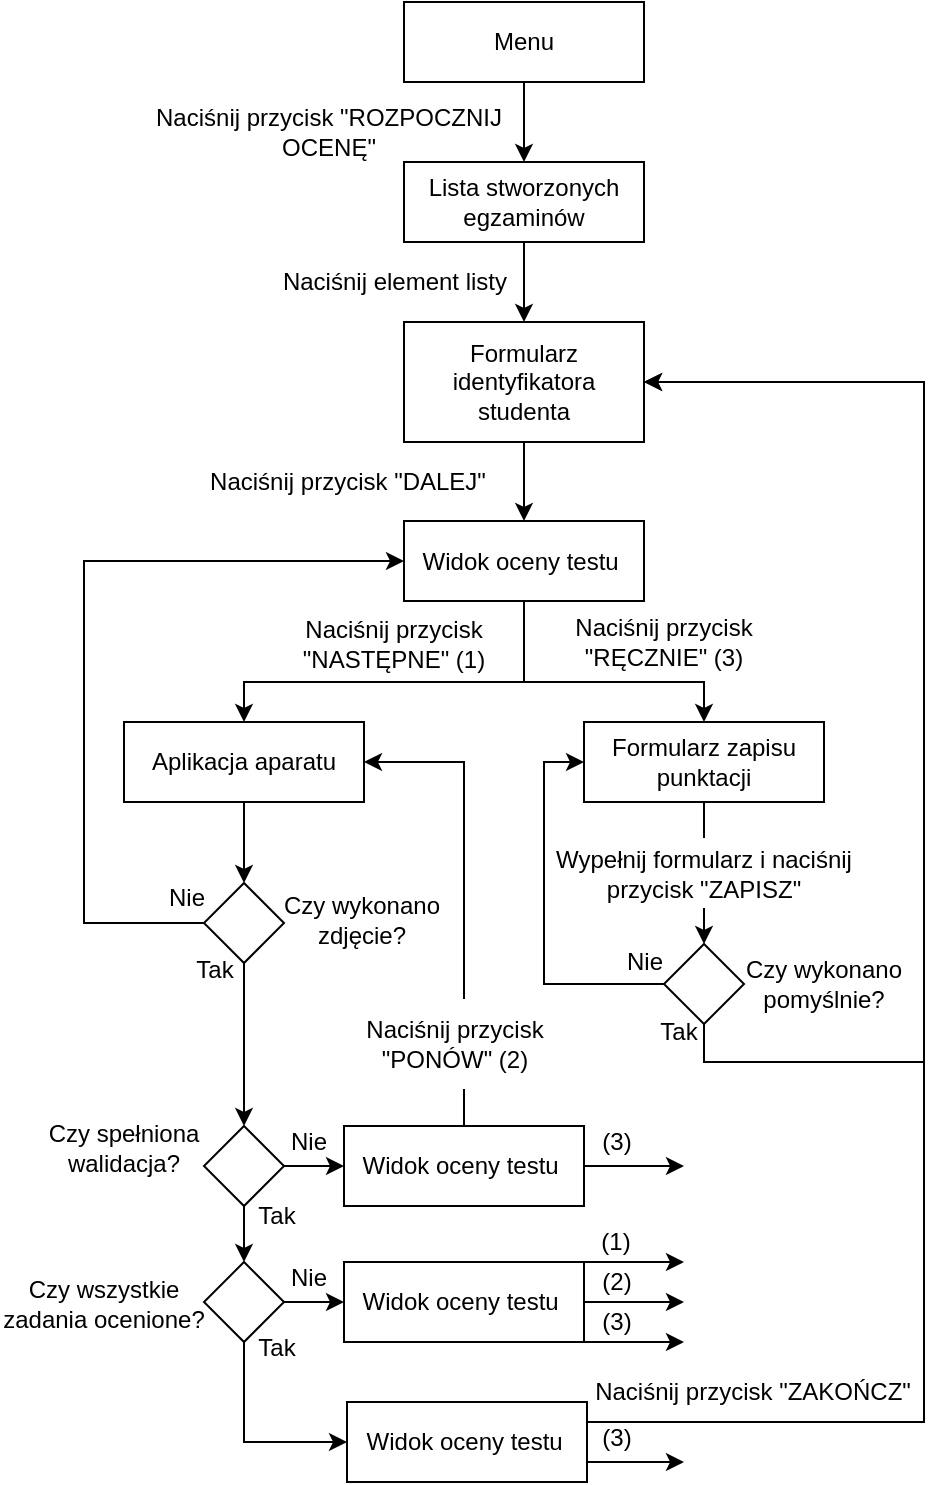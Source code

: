 <mxfile version="10.6.5" type="github"><diagram id="pYQNAHeALcpSoLmj6yAJ" name="Strona-1"><mxGraphModel dx="797" dy="409" grid="1" gridSize="10" guides="1" tooltips="1" connect="1" arrows="1" fold="1" page="1" pageScale="1" pageWidth="827" pageHeight="1169" math="0" shadow="0"><root><mxCell id="0"/><mxCell id="1" parent="0"/><mxCell id="MNaPyGFwRaYn_B8Ld9gJ-1" style="edgeStyle=orthogonalEdgeStyle;rounded=0;orthogonalLoop=1;jettySize=auto;html=1;entryX=0.5;entryY=0;entryDx=0;entryDy=0;" parent="1" source="MNaPyGFwRaYn_B8Ld9gJ-2" target="MNaPyGFwRaYn_B8Ld9gJ-6" edge="1"><mxGeometry relative="1" as="geometry"/></mxCell><mxCell id="MNaPyGFwRaYn_B8Ld9gJ-2" value="Menu" style="rounded=0;whiteSpace=wrap;html=1;" parent="1" vertex="1"><mxGeometry x="440" y="70" width="120" height="40" as="geometry"/></mxCell><mxCell id="MNaPyGFwRaYn_B8Ld9gJ-34" style="edgeStyle=orthogonalEdgeStyle;rounded=0;orthogonalLoop=1;jettySize=auto;html=1;entryX=0.5;entryY=0;entryDx=0;entryDy=0;" parent="1" source="MNaPyGFwRaYn_B8Ld9gJ-6" target="MNaPyGFwRaYn_B8Ld9gJ-12" edge="1"><mxGeometry relative="1" as="geometry"/></mxCell><mxCell id="MNaPyGFwRaYn_B8Ld9gJ-6" value="Lista stworzonych egzaminów" style="rounded=0;whiteSpace=wrap;html=1;" parent="1" vertex="1"><mxGeometry x="440" y="150" width="120" height="40" as="geometry"/></mxCell><mxCell id="MNaPyGFwRaYn_B8Ld9gJ-7" value="Naciśnij przycisk &quot;ROZPOCZNIJ OCENĘ&quot;" style="text;html=1;strokeColor=none;fillColor=none;align=center;verticalAlign=middle;whiteSpace=wrap;rounded=0;" parent="1" vertex="1"><mxGeometry x="310" y="120" width="185" height="30" as="geometry"/></mxCell><mxCell id="MNaPyGFwRaYn_B8Ld9gJ-37" style="edgeStyle=orthogonalEdgeStyle;rounded=0;orthogonalLoop=1;jettySize=auto;html=1;exitX=0.5;exitY=1;exitDx=0;exitDy=0;entryX=0.5;entryY=0;entryDx=0;entryDy=0;" parent="1" source="MNaPyGFwRaYn_B8Ld9gJ-12" target="MNaPyGFwRaYn_B8Ld9gJ-36" edge="1"><mxGeometry relative="1" as="geometry"/></mxCell><mxCell id="MNaPyGFwRaYn_B8Ld9gJ-12" value="Formularz identyfikatora studenta" style="rounded=0;whiteSpace=wrap;html=1;" parent="1" vertex="1"><mxGeometry x="440" y="230" width="120" height="60" as="geometry"/></mxCell><mxCell id="MNaPyGFwRaYn_B8Ld9gJ-14" value="Naciśnij element listy" style="text;html=1;strokeColor=none;fillColor=none;align=center;verticalAlign=middle;whiteSpace=wrap;rounded=0;" parent="1" vertex="1"><mxGeometry x="372.5" y="195" width="125" height="30" as="geometry"/></mxCell><mxCell id="MNaPyGFwRaYn_B8Ld9gJ-42" style="edgeStyle=orthogonalEdgeStyle;rounded=0;orthogonalLoop=1;jettySize=auto;html=1;entryX=0;entryY=0.5;entryDx=0;entryDy=0;" parent="1" source="MNaPyGFwRaYn_B8Ld9gJ-24" target="MNaPyGFwRaYn_B8Ld9gJ-39" edge="1"><mxGeometry relative="1" as="geometry"><Array as="points"><mxPoint x="510" y="561"/><mxPoint x="510" y="450"/></Array></mxGeometry></mxCell><mxCell id="MNaPyGFwRaYn_B8Ld9gJ-43" style="edgeStyle=orthogonalEdgeStyle;rounded=0;orthogonalLoop=1;jettySize=auto;html=1;entryX=1;entryY=0.5;entryDx=0;entryDy=0;" parent="1" source="MNaPyGFwRaYn_B8Ld9gJ-24" target="MNaPyGFwRaYn_B8Ld9gJ-12" edge="1"><mxGeometry relative="1" as="geometry"><Array as="points"><mxPoint x="590" y="600"/><mxPoint x="700" y="600"/><mxPoint x="700" y="260"/></Array></mxGeometry></mxCell><mxCell id="MNaPyGFwRaYn_B8Ld9gJ-24" value="" style="rhombus;whiteSpace=wrap;html=1;" parent="1" vertex="1"><mxGeometry x="570" y="541" width="40" height="40" as="geometry"/></mxCell><mxCell id="MNaPyGFwRaYn_B8Ld9gJ-29" value="Czy wykonano pomyślnie?" style="text;html=1;strokeColor=none;fillColor=none;align=center;verticalAlign=middle;whiteSpace=wrap;rounded=0;" parent="1" vertex="1"><mxGeometry x="603" y="540" width="94" height="42" as="geometry"/></mxCell><mxCell id="MNaPyGFwRaYn_B8Ld9gJ-30" value="Tak" style="text;html=1;strokeColor=none;fillColor=none;align=center;verticalAlign=middle;whiteSpace=wrap;rounded=0;" parent="1" vertex="1"><mxGeometry x="554.5" y="572" width="45" height="25" as="geometry"/></mxCell><mxCell id="MNaPyGFwRaYn_B8Ld9gJ-31" value="Nie" style="text;html=1;strokeColor=none;fillColor=none;align=center;verticalAlign=middle;whiteSpace=wrap;rounded=0;" parent="1" vertex="1"><mxGeometry x="537.5" y="537" width="45" height="25" as="geometry"/></mxCell><mxCell id="MNaPyGFwRaYn_B8Ld9gJ-35" value="Naciśnij przycisk &quot;DALEJ&quot;" style="text;html=1;strokeColor=none;fillColor=none;align=center;verticalAlign=middle;whiteSpace=wrap;rounded=0;" parent="1" vertex="1"><mxGeometry x="336.5" y="295" width="150" height="30" as="geometry"/></mxCell><mxCell id="MNaPyGFwRaYn_B8Ld9gJ-40" style="edgeStyle=orthogonalEdgeStyle;rounded=0;orthogonalLoop=1;jettySize=auto;html=1;" parent="1" source="MNaPyGFwRaYn_B8Ld9gJ-36" target="MNaPyGFwRaYn_B8Ld9gJ-39" edge="1"><mxGeometry relative="1" as="geometry"><Array as="points"><mxPoint x="500" y="410"/><mxPoint x="590" y="410"/></Array></mxGeometry></mxCell><mxCell id="MNaPyGFwRaYn_B8Ld9gJ-46" style="edgeStyle=orthogonalEdgeStyle;rounded=0;orthogonalLoop=1;jettySize=auto;html=1;" parent="1" source="MNaPyGFwRaYn_B8Ld9gJ-36" target="MNaPyGFwRaYn_B8Ld9gJ-38" edge="1"><mxGeometry relative="1" as="geometry"><Array as="points"><mxPoint x="500" y="410"/><mxPoint x="360" y="410"/></Array></mxGeometry></mxCell><mxCell id="MNaPyGFwRaYn_B8Ld9gJ-36" value="Widok oceny testu&amp;nbsp;" style="rounded=0;whiteSpace=wrap;html=1;" parent="1" vertex="1"><mxGeometry x="440" y="329.5" width="120" height="40" as="geometry"/></mxCell><mxCell id="MNaPyGFwRaYn_B8Ld9gJ-51" style="edgeStyle=orthogonalEdgeStyle;rounded=0;orthogonalLoop=1;jettySize=auto;html=1;entryX=0.5;entryY=0;entryDx=0;entryDy=0;" parent="1" source="MNaPyGFwRaYn_B8Ld9gJ-38" target="MNaPyGFwRaYn_B8Ld9gJ-50" edge="1"><mxGeometry relative="1" as="geometry"/></mxCell><mxCell id="MNaPyGFwRaYn_B8Ld9gJ-38" value="Aplikacja aparatu" style="rounded=0;whiteSpace=wrap;html=1;" parent="1" vertex="1"><mxGeometry x="300" y="430" width="120" height="40" as="geometry"/></mxCell><mxCell id="MNaPyGFwRaYn_B8Ld9gJ-41" style="edgeStyle=orthogonalEdgeStyle;rounded=0;orthogonalLoop=1;jettySize=auto;html=1;entryX=0.5;entryY=0;entryDx=0;entryDy=0;" parent="1" source="MNaPyGFwRaYn_B8Ld9gJ-39" target="MNaPyGFwRaYn_B8Ld9gJ-24" edge="1"><mxGeometry relative="1" as="geometry"/></mxCell><mxCell id="MNaPyGFwRaYn_B8Ld9gJ-39" value="Formularz zapisu punktacji" style="rounded=0;whiteSpace=wrap;html=1;" parent="1" vertex="1"><mxGeometry x="530" y="430" width="120" height="40" as="geometry"/></mxCell><mxCell id="MNaPyGFwRaYn_B8Ld9gJ-26" value="&lt;span&gt;Wypełnij formularz i naciśnij przycisk &quot;ZAPISZ&quot;&lt;/span&gt;" style="text;html=1;align=center;verticalAlign=middle;whiteSpace=wrap;rounded=0;fillColor=#ffffff;" parent="1" vertex="1"><mxGeometry x="515" y="488" width="150" height="35" as="geometry"/></mxCell><mxCell id="MNaPyGFwRaYn_B8Ld9gJ-45" value="Naciśnij przycisk &quot;RĘCZNIE&quot; (3)" style="text;html=1;strokeColor=none;fillColor=none;align=center;verticalAlign=middle;whiteSpace=wrap;rounded=0;" parent="1" vertex="1"><mxGeometry x="502" y="370" width="136" height="40" as="geometry"/></mxCell><mxCell id="MNaPyGFwRaYn_B8Ld9gJ-47" value="Naciśnij przycisk &quot;NASTĘPNE&quot; (1)" style="text;html=1;strokeColor=none;fillColor=none;align=center;verticalAlign=middle;whiteSpace=wrap;rounded=0;" parent="1" vertex="1"><mxGeometry x="358" y="370" width="154" height="41" as="geometry"/></mxCell><mxCell id="MNaPyGFwRaYn_B8Ld9gJ-53" style="edgeStyle=orthogonalEdgeStyle;rounded=0;orthogonalLoop=1;jettySize=auto;html=1;entryX=0;entryY=0.5;entryDx=0;entryDy=0;" parent="1" source="MNaPyGFwRaYn_B8Ld9gJ-50" target="MNaPyGFwRaYn_B8Ld9gJ-36" edge="1"><mxGeometry relative="1" as="geometry"><Array as="points"><mxPoint x="280" y="530"/><mxPoint x="280" y="350"/></Array></mxGeometry></mxCell><mxCell id="MNaPyGFwRaYn_B8Ld9gJ-56" style="edgeStyle=orthogonalEdgeStyle;rounded=0;orthogonalLoop=1;jettySize=auto;html=1;entryX=0.5;entryY=0;entryDx=0;entryDy=0;" parent="1" source="MNaPyGFwRaYn_B8Ld9gJ-50" target="MNaPyGFwRaYn_B8Ld9gJ-54" edge="1"><mxGeometry relative="1" as="geometry"><mxPoint x="410.0" y="580" as="targetPoint"/><Array as="points"><mxPoint x="360" y="632"/></Array></mxGeometry></mxCell><mxCell id="MNaPyGFwRaYn_B8Ld9gJ-50" value="" style="rhombus;whiteSpace=wrap;html=1;" parent="1" vertex="1"><mxGeometry x="340" y="510.5" width="40" height="40" as="geometry"/></mxCell><mxCell id="MNaPyGFwRaYn_B8Ld9gJ-52" value="Czy wykonano zdjęcie?" style="text;html=1;strokeColor=none;fillColor=none;align=center;verticalAlign=middle;whiteSpace=wrap;rounded=0;" parent="1" vertex="1"><mxGeometry x="372" y="507.5" width="94" height="42" as="geometry"/></mxCell><mxCell id="MNaPyGFwRaYn_B8Ld9gJ-70" style="edgeStyle=orthogonalEdgeStyle;rounded=0;orthogonalLoop=1;jettySize=auto;html=1;entryX=0;entryY=0.5;entryDx=0;entryDy=0;" parent="1" source="MNaPyGFwRaYn_B8Ld9gJ-54" target="MNaPyGFwRaYn_B8Ld9gJ-69" edge="1"><mxGeometry relative="1" as="geometry"/></mxCell><mxCell id="MNaPyGFwRaYn_B8Ld9gJ-95" style="edgeStyle=orthogonalEdgeStyle;rounded=0;orthogonalLoop=1;jettySize=auto;html=1;entryX=0.5;entryY=0;entryDx=0;entryDy=0;" parent="1" source="MNaPyGFwRaYn_B8Ld9gJ-54" target="MNaPyGFwRaYn_B8Ld9gJ-57" edge="1"><mxGeometry relative="1" as="geometry"/></mxCell><mxCell id="MNaPyGFwRaYn_B8Ld9gJ-54" value="" style="rhombus;whiteSpace=wrap;html=1;" parent="1" vertex="1"><mxGeometry x="340" y="632" width="40" height="40" as="geometry"/></mxCell><mxCell id="MNaPyGFwRaYn_B8Ld9gJ-55" value="Czy spełniona walidacja?" style="text;html=1;strokeColor=none;fillColor=none;align=center;verticalAlign=middle;whiteSpace=wrap;rounded=0;" parent="1" vertex="1"><mxGeometry x="253" y="622" width="94" height="42" as="geometry"/></mxCell><mxCell id="MNaPyGFwRaYn_B8Ld9gJ-90" style="edgeStyle=orthogonalEdgeStyle;rounded=0;orthogonalLoop=1;jettySize=auto;html=1;entryX=0;entryY=0.5;entryDx=0;entryDy=0;" parent="1" source="MNaPyGFwRaYn_B8Ld9gJ-57" target="MNaPyGFwRaYn_B8Ld9gJ-87" edge="1"><mxGeometry relative="1" as="geometry"/></mxCell><mxCell id="MNaPyGFwRaYn_B8Ld9gJ-97" style="edgeStyle=orthogonalEdgeStyle;rounded=0;orthogonalLoop=1;jettySize=auto;html=1;entryX=0;entryY=0.5;entryDx=0;entryDy=0;" parent="1" source="MNaPyGFwRaYn_B8Ld9gJ-57" target="MNaPyGFwRaYn_B8Ld9gJ-96" edge="1"><mxGeometry relative="1" as="geometry"><Array as="points"><mxPoint x="360" y="790"/></Array></mxGeometry></mxCell><mxCell id="MNaPyGFwRaYn_B8Ld9gJ-57" value="" style="rhombus;whiteSpace=wrap;html=1;" parent="1" vertex="1"><mxGeometry x="340" y="700" width="40" height="40" as="geometry"/></mxCell><mxCell id="MNaPyGFwRaYn_B8Ld9gJ-58" value="Czy wszystkie zadania ocenione?" style="text;html=1;strokeColor=none;fillColor=none;align=center;verticalAlign=middle;whiteSpace=wrap;rounded=0;" parent="1" vertex="1"><mxGeometry x="238" y="700" width="104" height="42" as="geometry"/></mxCell><mxCell id="MNaPyGFwRaYn_B8Ld9gJ-60" value="Nie" style="text;html=1;strokeColor=none;fillColor=none;align=center;verticalAlign=middle;whiteSpace=wrap;rounded=0;" parent="1" vertex="1"><mxGeometry x="308.5" y="505.5" width="45" height="25" as="geometry"/></mxCell><mxCell id="MNaPyGFwRaYn_B8Ld9gJ-61" value="Tak" style="text;html=1;strokeColor=none;fillColor=none;align=center;verticalAlign=middle;whiteSpace=wrap;rounded=0;" parent="1" vertex="1"><mxGeometry x="322.5" y="541" width="45" height="25" as="geometry"/></mxCell><mxCell id="MNaPyGFwRaYn_B8Ld9gJ-62" value="Tak" style="text;html=1;strokeColor=none;fillColor=none;align=center;verticalAlign=middle;whiteSpace=wrap;rounded=0;" parent="1" vertex="1"><mxGeometry x="353.5" y="664" width="45" height="25" as="geometry"/></mxCell><mxCell id="MNaPyGFwRaYn_B8Ld9gJ-79" style="edgeStyle=orthogonalEdgeStyle;rounded=0;orthogonalLoop=1;jettySize=auto;html=1;entryX=1;entryY=0.5;entryDx=0;entryDy=0;" parent="1" source="MNaPyGFwRaYn_B8Ld9gJ-69" target="MNaPyGFwRaYn_B8Ld9gJ-38" edge="1"><mxGeometry relative="1" as="geometry"><Array as="points"><mxPoint x="470" y="450"/></Array></mxGeometry></mxCell><mxCell id="MNaPyGFwRaYn_B8Ld9gJ-89" style="edgeStyle=orthogonalEdgeStyle;rounded=0;orthogonalLoop=1;jettySize=auto;html=1;" parent="1" source="MNaPyGFwRaYn_B8Ld9gJ-69" edge="1"><mxGeometry relative="1" as="geometry"><mxPoint x="580" y="652" as="targetPoint"/></mxGeometry></mxCell><mxCell id="MNaPyGFwRaYn_B8Ld9gJ-69" value="Widok oceny testu&amp;nbsp;" style="rounded=0;whiteSpace=wrap;html=1;" parent="1" vertex="1"><mxGeometry x="410" y="632" width="120" height="40" as="geometry"/></mxCell><mxCell id="MNaPyGFwRaYn_B8Ld9gJ-49" value="Naciśnij przycisk &quot;PONÓW&quot; (2)" style="text;html=1;strokeColor=none;fillColor=#ffffff;align=center;verticalAlign=middle;whiteSpace=wrap;rounded=0;" parent="1" vertex="1"><mxGeometry x="411.5" y="568.5" width="107" height="45" as="geometry"/></mxCell><mxCell id="MNaPyGFwRaYn_B8Ld9gJ-80" value="(1)" style="text;html=1;strokeColor=none;fillColor=none;align=center;verticalAlign=middle;whiteSpace=wrap;rounded=0;direction=south;" parent="1" vertex="1"><mxGeometry x="536" y="680" width="20" height="20" as="geometry"/></mxCell><mxCell id="MNaPyGFwRaYn_B8Ld9gJ-81" value="(3)" style="text;html=1;strokeColor=none;fillColor=none;align=center;verticalAlign=middle;whiteSpace=wrap;rounded=0;" parent="1" vertex="1"><mxGeometry x="537.5" y="629.5" width="17" height="20" as="geometry"/></mxCell><mxCell id="MNaPyGFwRaYn_B8Ld9gJ-86" value="Nie" style="text;html=1;strokeColor=none;fillColor=none;align=center;verticalAlign=middle;whiteSpace=wrap;rounded=0;" parent="1" vertex="1"><mxGeometry x="370" y="627" width="45" height="25" as="geometry"/></mxCell><mxCell id="MNaPyGFwRaYn_B8Ld9gJ-99" style="edgeStyle=orthogonalEdgeStyle;rounded=0;orthogonalLoop=1;jettySize=auto;html=1;" parent="1" source="MNaPyGFwRaYn_B8Ld9gJ-87" edge="1"><mxGeometry relative="1" as="geometry"><mxPoint x="580" y="720" as="targetPoint"/></mxGeometry></mxCell><mxCell id="MNaPyGFwRaYn_B8Ld9gJ-100" style="edgeStyle=orthogonalEdgeStyle;rounded=0;orthogonalLoop=1;jettySize=auto;html=1;" parent="1" source="MNaPyGFwRaYn_B8Ld9gJ-87" edge="1"><mxGeometry relative="1" as="geometry"><mxPoint x="580" y="700" as="targetPoint"/><Array as="points"><mxPoint x="550" y="700"/><mxPoint x="550" y="700"/></Array></mxGeometry></mxCell><mxCell id="MNaPyGFwRaYn_B8Ld9gJ-101" style="edgeStyle=orthogonalEdgeStyle;rounded=0;orthogonalLoop=1;jettySize=auto;html=1;" parent="1" source="MNaPyGFwRaYn_B8Ld9gJ-87" edge="1"><mxGeometry relative="1" as="geometry"><mxPoint x="580" y="740.0" as="targetPoint"/><Array as="points"><mxPoint x="540" y="740"/><mxPoint x="540" y="740"/></Array></mxGeometry></mxCell><mxCell id="MNaPyGFwRaYn_B8Ld9gJ-87" value="Widok oceny testu&amp;nbsp;" style="rounded=0;whiteSpace=wrap;html=1;" parent="1" vertex="1"><mxGeometry x="410" y="700" width="120" height="40" as="geometry"/></mxCell><mxCell id="MNaPyGFwRaYn_B8Ld9gJ-107" style="edgeStyle=orthogonalEdgeStyle;rounded=0;orthogonalLoop=1;jettySize=auto;html=1;entryX=1;entryY=0.5;entryDx=0;entryDy=0;" parent="1" source="MNaPyGFwRaYn_B8Ld9gJ-96" target="MNaPyGFwRaYn_B8Ld9gJ-12" edge="1"><mxGeometry relative="1" as="geometry"><Array as="points"><mxPoint x="700" y="780"/><mxPoint x="700" y="260"/></Array></mxGeometry></mxCell><mxCell id="MNaPyGFwRaYn_B8Ld9gJ-109" style="edgeStyle=orthogonalEdgeStyle;rounded=0;orthogonalLoop=1;jettySize=auto;html=1;" parent="1" source="MNaPyGFwRaYn_B8Ld9gJ-96" edge="1"><mxGeometry relative="1" as="geometry"><mxPoint x="580" y="800.0" as="targetPoint"/><Array as="points"><mxPoint x="550" y="800"/><mxPoint x="550" y="800"/></Array></mxGeometry></mxCell><mxCell id="MNaPyGFwRaYn_B8Ld9gJ-96" value="Widok oceny testu&amp;nbsp;" style="rounded=0;whiteSpace=wrap;html=1;" parent="1" vertex="1"><mxGeometry x="411.5" y="770" width="120" height="40" as="geometry"/></mxCell><mxCell id="MNaPyGFwRaYn_B8Ld9gJ-102" value="(2)" style="text;html=1;strokeColor=none;fillColor=none;align=center;verticalAlign=middle;whiteSpace=wrap;rounded=0;" parent="1" vertex="1"><mxGeometry x="537.5" y="700" width="17" height="20" as="geometry"/></mxCell><mxCell id="MNaPyGFwRaYn_B8Ld9gJ-104" value="(3)" style="text;html=1;strokeColor=none;fillColor=none;align=center;verticalAlign=middle;whiteSpace=wrap;rounded=0;" parent="1" vertex="1"><mxGeometry x="537.5" y="720" width="17" height="20" as="geometry"/></mxCell><mxCell id="MNaPyGFwRaYn_B8Ld9gJ-105" value="Nie" style="text;html=1;strokeColor=none;fillColor=none;align=center;verticalAlign=middle;whiteSpace=wrap;rounded=0;" parent="1" vertex="1"><mxGeometry x="370" y="695" width="45" height="25" as="geometry"/></mxCell><mxCell id="MNaPyGFwRaYn_B8Ld9gJ-106" value="Tak" style="text;html=1;strokeColor=none;fillColor=none;align=center;verticalAlign=middle;whiteSpace=wrap;rounded=0;" parent="1" vertex="1"><mxGeometry x="353.5" y="730" width="45" height="25" as="geometry"/></mxCell><mxCell id="MNaPyGFwRaYn_B8Ld9gJ-108" value="Naciśnij przycisk &quot;ZAKOŃCZ&quot;" style="text;html=1;strokeColor=none;fillColor=none;align=center;verticalAlign=middle;whiteSpace=wrap;rounded=0;" parent="1" vertex="1"><mxGeometry x="530" y="742.5" width="169" height="45" as="geometry"/></mxCell><mxCell id="MNaPyGFwRaYn_B8Ld9gJ-110" value="(3)" style="text;html=1;strokeColor=none;fillColor=none;align=center;verticalAlign=middle;whiteSpace=wrap;rounded=0;" parent="1" vertex="1"><mxGeometry x="537.5" y="777.5" width="17" height="20" as="geometry"/></mxCell></root></mxGraphModel></diagram></mxfile>